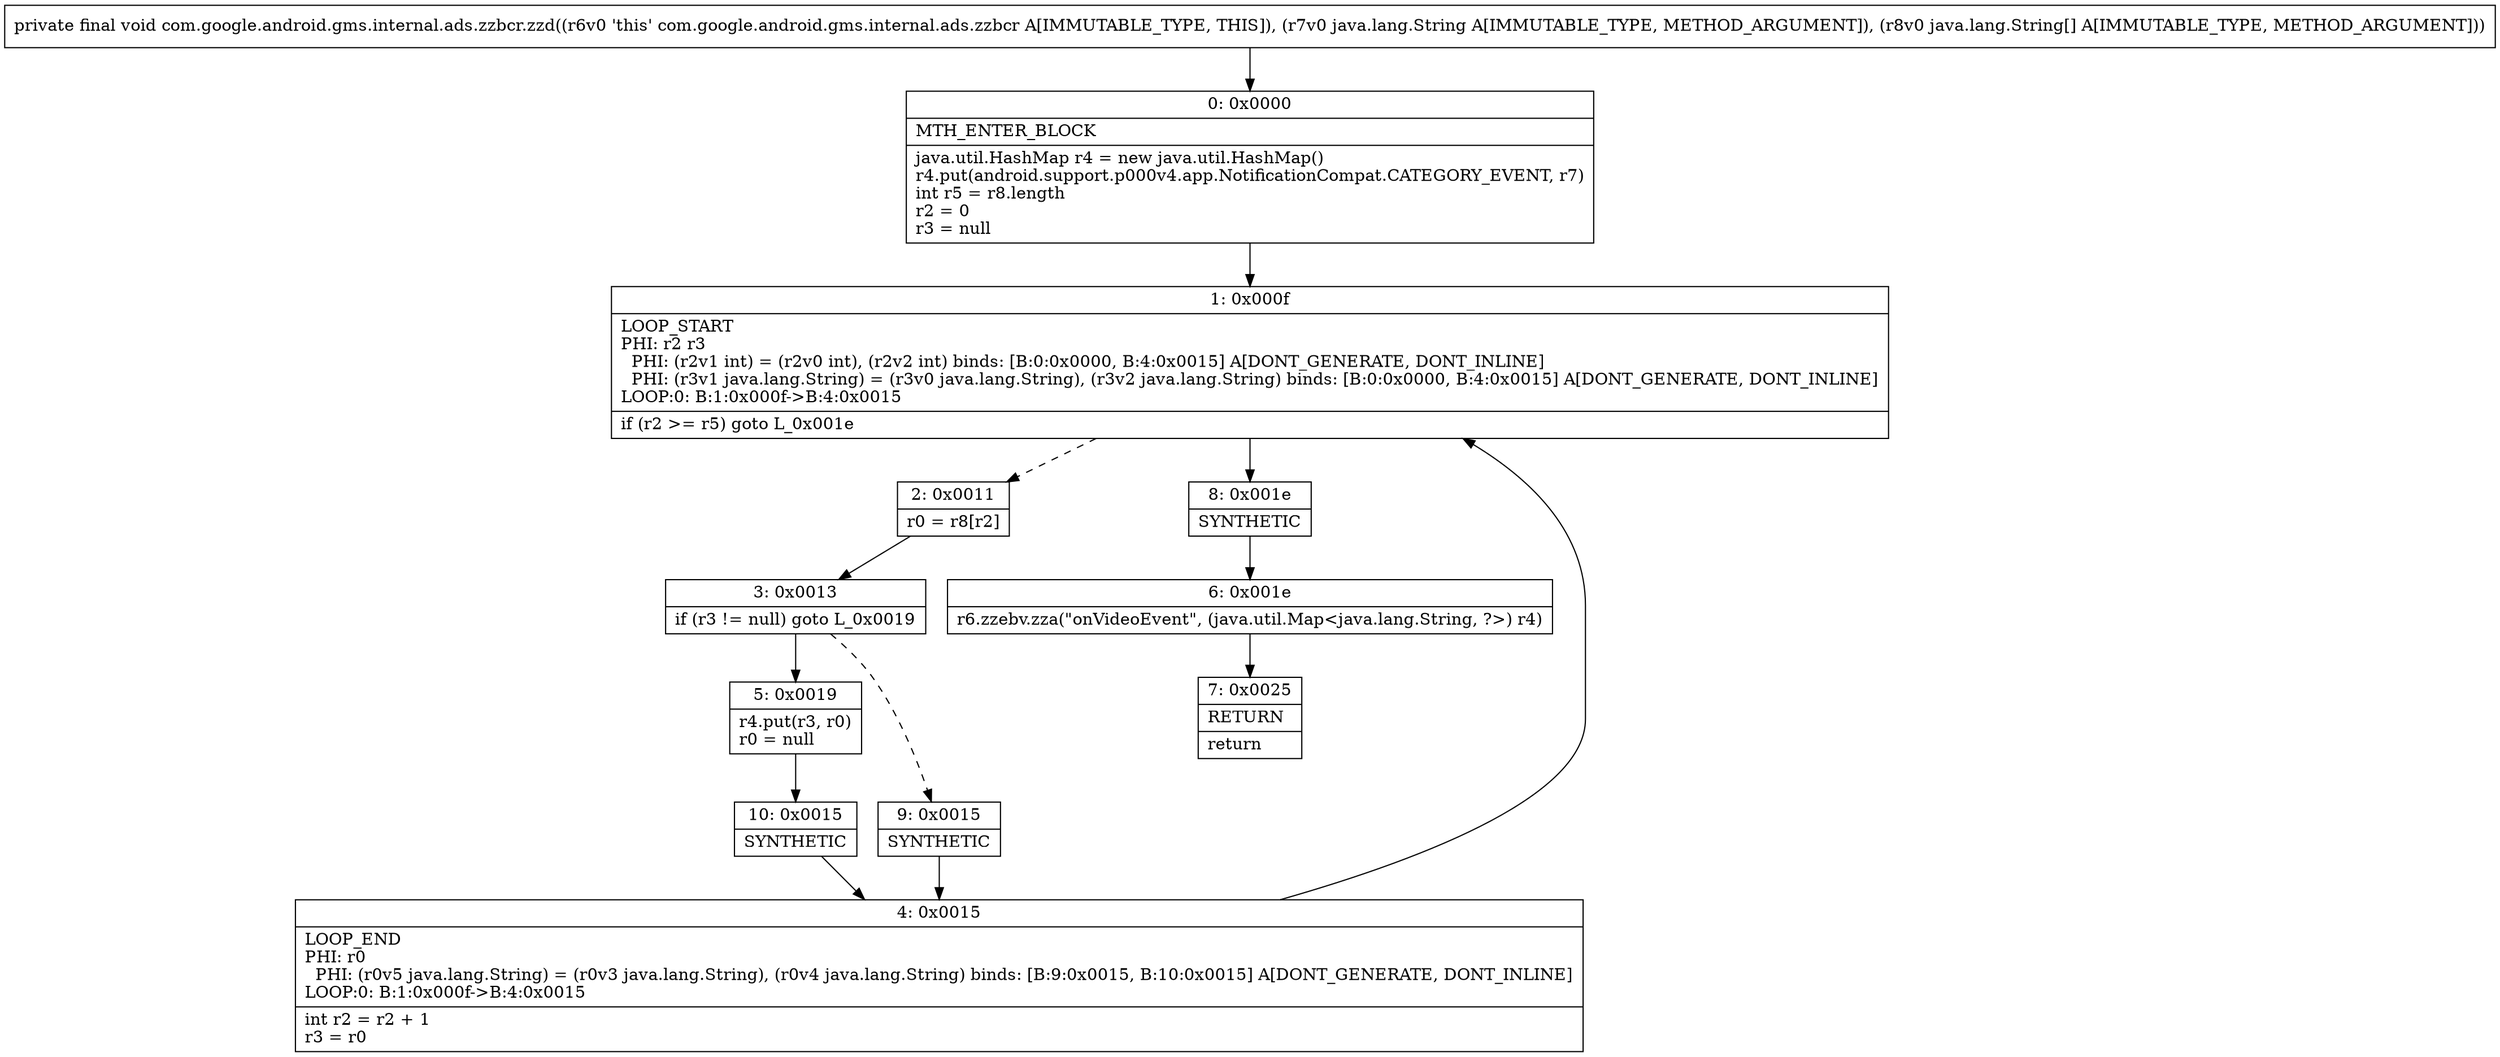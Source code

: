 digraph "CFG forcom.google.android.gms.internal.ads.zzbcr.zzd(Ljava\/lang\/String;[Ljava\/lang\/String;)V" {
Node_0 [shape=record,label="{0\:\ 0x0000|MTH_ENTER_BLOCK\l|java.util.HashMap r4 = new java.util.HashMap()\lr4.put(android.support.p000v4.app.NotificationCompat.CATEGORY_EVENT, r7)\lint r5 = r8.length\lr2 = 0\lr3 = null\l}"];
Node_1 [shape=record,label="{1\:\ 0x000f|LOOP_START\lPHI: r2 r3 \l  PHI: (r2v1 int) = (r2v0 int), (r2v2 int) binds: [B:0:0x0000, B:4:0x0015] A[DONT_GENERATE, DONT_INLINE]\l  PHI: (r3v1 java.lang.String) = (r3v0 java.lang.String), (r3v2 java.lang.String) binds: [B:0:0x0000, B:4:0x0015] A[DONT_GENERATE, DONT_INLINE]\lLOOP:0: B:1:0x000f\-\>B:4:0x0015\l|if (r2 \>= r5) goto L_0x001e\l}"];
Node_2 [shape=record,label="{2\:\ 0x0011|r0 = r8[r2]\l}"];
Node_3 [shape=record,label="{3\:\ 0x0013|if (r3 != null) goto L_0x0019\l}"];
Node_4 [shape=record,label="{4\:\ 0x0015|LOOP_END\lPHI: r0 \l  PHI: (r0v5 java.lang.String) = (r0v3 java.lang.String), (r0v4 java.lang.String) binds: [B:9:0x0015, B:10:0x0015] A[DONT_GENERATE, DONT_INLINE]\lLOOP:0: B:1:0x000f\-\>B:4:0x0015\l|int r2 = r2 + 1\lr3 = r0\l}"];
Node_5 [shape=record,label="{5\:\ 0x0019|r4.put(r3, r0)\lr0 = null\l}"];
Node_6 [shape=record,label="{6\:\ 0x001e|r6.zzebv.zza(\"onVideoEvent\", (java.util.Map\<java.lang.String, ?\>) r4)\l}"];
Node_7 [shape=record,label="{7\:\ 0x0025|RETURN\l|return\l}"];
Node_8 [shape=record,label="{8\:\ 0x001e|SYNTHETIC\l}"];
Node_9 [shape=record,label="{9\:\ 0x0015|SYNTHETIC\l}"];
Node_10 [shape=record,label="{10\:\ 0x0015|SYNTHETIC\l}"];
MethodNode[shape=record,label="{private final void com.google.android.gms.internal.ads.zzbcr.zzd((r6v0 'this' com.google.android.gms.internal.ads.zzbcr A[IMMUTABLE_TYPE, THIS]), (r7v0 java.lang.String A[IMMUTABLE_TYPE, METHOD_ARGUMENT]), (r8v0 java.lang.String[] A[IMMUTABLE_TYPE, METHOD_ARGUMENT])) }"];
MethodNode -> Node_0;
Node_0 -> Node_1;
Node_1 -> Node_2[style=dashed];
Node_1 -> Node_8;
Node_2 -> Node_3;
Node_3 -> Node_5;
Node_3 -> Node_9[style=dashed];
Node_4 -> Node_1;
Node_5 -> Node_10;
Node_6 -> Node_7;
Node_8 -> Node_6;
Node_9 -> Node_4;
Node_10 -> Node_4;
}


